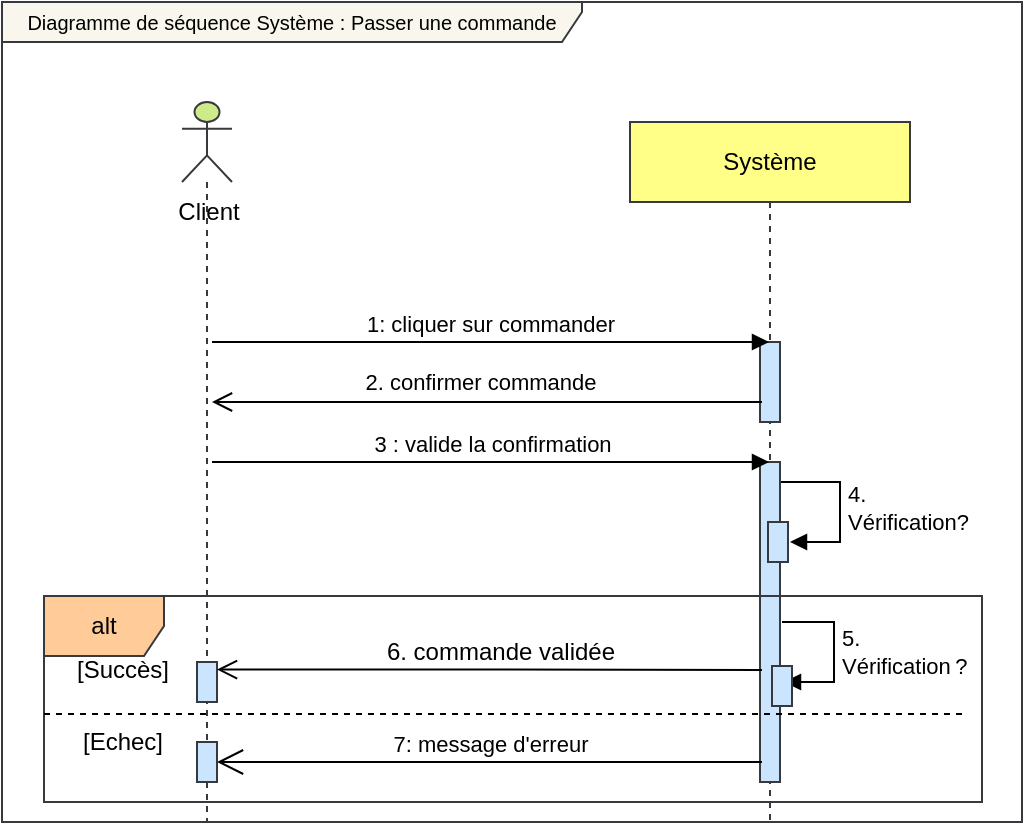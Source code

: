 <mxfile version="24.7.15">
  <diagram name="Page-1" id="L1OuqhEw-fEruu5ibHg5">
    <mxGraphModel dx="813" dy="1543" grid="1" gridSize="10" guides="1" tooltips="1" connect="1" arrows="1" fold="1" page="1" pageScale="1" pageWidth="850" pageHeight="1100" math="0" shadow="0">
      <root>
        <mxCell id="0" />
        <mxCell id="1" parent="0" />
        <mxCell id="IgNi5zP_baFBuqDR0OYr-24" value="" style="shape=umlLifeline;participant=umlActor;perimeter=lifelinePerimeter;whiteSpace=wrap;html=1;container=1;collapsible=0;recursiveResize=0;verticalAlign=top;spacingTop=36;outlineConnect=0;fillColor=#cdeb8b;strokeColor=#36393d;" vertex="1" parent="1">
          <mxGeometry x="120" width="25" height="360" as="geometry" />
        </mxCell>
        <mxCell id="IgNi5zP_baFBuqDR0OYr-40" value="" style="html=1;points=[[0,0,0,0,5],[0,1,0,0,-5],[1,0,0,0,5],[1,1,0,0,-5]];perimeter=orthogonalPerimeter;outlineConnect=0;targetShapes=umlLifeline;portConstraint=eastwest;newEdgeStyle={&quot;curved&quot;:0,&quot;rounded&quot;:0};fillColor=#cce5ff;strokeColor=#36393d;" vertex="1" parent="IgNi5zP_baFBuqDR0OYr-24">
          <mxGeometry x="7.5" y="280" width="10" height="20" as="geometry" />
        </mxCell>
        <mxCell id="IgNi5zP_baFBuqDR0OYr-25" value="" style="html=1;points=[[0,0,0,0,5],[0,1,0,0,-5],[1,0,0,0,5],[1,1,0,0,-5]];perimeter=orthogonalPerimeter;outlineConnect=0;targetShapes=umlLifeline;portConstraint=eastwest;newEdgeStyle={&quot;curved&quot;:0,&quot;rounded&quot;:0};fillColor=#cce5ff;strokeColor=#36393d;" vertex="1" parent="IgNi5zP_baFBuqDR0OYr-24">
          <mxGeometry x="7.5" y="320" width="10" height="20" as="geometry" />
        </mxCell>
        <mxCell id="IgNi5zP_baFBuqDR0OYr-26" value="Système" style="shape=umlLifeline;perimeter=lifelinePerimeter;whiteSpace=wrap;html=1;container=1;collapsible=0;recursiveResize=0;outlineConnect=0;fillColor=#ffff88;strokeColor=#36393d;" vertex="1" parent="1">
          <mxGeometry x="344" y="10" width="140" height="350" as="geometry" />
        </mxCell>
        <mxCell id="IgNi5zP_baFBuqDR0OYr-27" value="" style="html=1;points=[[0,0,0,0,5],[0,1,0,0,-5],[1,0,0,0,5],[1,1,0,0,-5]];perimeter=orthogonalPerimeter;outlineConnect=0;targetShapes=umlLifeline;portConstraint=eastwest;newEdgeStyle={&quot;curved&quot;:0,&quot;rounded&quot;:0};fillColor=#cce5ff;strokeColor=#36393d;" vertex="1" parent="IgNi5zP_baFBuqDR0OYr-26">
          <mxGeometry x="65" y="110" width="10" height="40" as="geometry" />
        </mxCell>
        <mxCell id="IgNi5zP_baFBuqDR0OYr-29" value="" style="html=1;verticalAlign=bottom;endArrow=open;endSize=8;" edge="1" parent="IgNi5zP_baFBuqDR0OYr-26">
          <mxGeometry relative="1" as="geometry">
            <mxPoint x="66" y="140" as="sourcePoint" />
            <mxPoint x="-209" y="140" as="targetPoint" />
            <Array as="points">
              <mxPoint x="-89.5" y="140" />
            </Array>
          </mxGeometry>
        </mxCell>
        <mxCell id="IgNi5zP_baFBuqDR0OYr-30" value="2. confirmer commande" style="edgeLabel;html=1;align=center;verticalAlign=middle;resizable=0;points=[];" vertex="1" connectable="0" parent="IgNi5zP_baFBuqDR0OYr-29">
          <mxGeometry x="0.307" relative="1" as="geometry">
            <mxPoint x="38" y="-10" as="offset" />
          </mxGeometry>
        </mxCell>
        <mxCell id="IgNi5zP_baFBuqDR0OYr-31" value="&lt;div&gt;4.&amp;nbsp;&lt;/div&gt;&lt;div&gt;Vérification?&lt;/div&gt;" style="html=1;align=left;spacingLeft=2;endArrow=block;rounded=0;edgeStyle=orthogonalEdgeStyle;curved=0;rounded=0;" edge="1" parent="IgNi5zP_baFBuqDR0OYr-26">
          <mxGeometry relative="1" as="geometry">
            <mxPoint x="75" y="180" as="sourcePoint" />
            <Array as="points">
              <mxPoint x="105" y="210" />
            </Array>
            <mxPoint x="80" y="210" as="targetPoint" />
          </mxGeometry>
        </mxCell>
        <mxCell id="IgNi5zP_baFBuqDR0OYr-32" value="" style="html=1;points=[[0,0,0,0,5],[0,1,0,0,-5],[1,0,0,0,5],[1,1,0,0,-5]];perimeter=orthogonalPerimeter;outlineConnect=0;targetShapes=umlLifeline;portConstraint=eastwest;newEdgeStyle={&quot;curved&quot;:0,&quot;rounded&quot;:0};fillColor=#cce5ff;strokeColor=#36393d;" vertex="1" parent="IgNi5zP_baFBuqDR0OYr-26">
          <mxGeometry x="65" y="170" width="10" height="160" as="geometry" />
        </mxCell>
        <mxCell id="IgNi5zP_baFBuqDR0OYr-33" value="" style="html=1;points=[[0,0,0,0,5],[0,1,0,0,-5],[1,0,0,0,5],[1,1,0,0,-5]];perimeter=orthogonalPerimeter;outlineConnect=0;targetShapes=umlLifeline;portConstraint=eastwest;newEdgeStyle={&quot;curved&quot;:0,&quot;rounded&quot;:0};fillColor=#cce5ff;strokeColor=#36393d;" vertex="1" parent="IgNi5zP_baFBuqDR0OYr-26">
          <mxGeometry x="69" y="200" width="10" height="20" as="geometry" />
        </mxCell>
        <mxCell id="IgNi5zP_baFBuqDR0OYr-37" value="alt" style="shape=umlFrame;whiteSpace=wrap;html=1;fillColor=#ffcc99;strokeColor=#36393d;" vertex="1" parent="1">
          <mxGeometry x="51" y="247" width="469" height="103" as="geometry" />
        </mxCell>
        <mxCell id="IgNi5zP_baFBuqDR0OYr-38" value="1: cliquer sur commander" style="html=1;verticalAlign=bottom;endArrow=block;" edge="1" parent="1">
          <mxGeometry x="-0.002" width="80" relative="1" as="geometry">
            <mxPoint x="135" y="120" as="sourcePoint" />
            <mxPoint x="413.5" y="120" as="targetPoint" />
            <Array as="points">
              <mxPoint x="250" y="120" />
            </Array>
            <mxPoint as="offset" />
          </mxGeometry>
        </mxCell>
        <mxCell id="IgNi5zP_baFBuqDR0OYr-39" value="3&amp;nbsp;: valide la confirmation" style="html=1;verticalAlign=bottom;endArrow=block;" edge="1" parent="1">
          <mxGeometry width="80" relative="1" as="geometry">
            <mxPoint x="135" y="180" as="sourcePoint" />
            <mxPoint x="413.5" y="180" as="targetPoint" />
            <Array as="points">
              <mxPoint x="250" y="180" />
            </Array>
          </mxGeometry>
        </mxCell>
        <mxCell id="IgNi5zP_baFBuqDR0OYr-41" value="" style="html=1;verticalAlign=bottom;endArrow=open;endSize=8;" edge="1" parent="1">
          <mxGeometry relative="1" as="geometry">
            <mxPoint x="410" y="284" as="sourcePoint" />
            <mxPoint x="137.5" y="283.76" as="targetPoint" />
            <Array as="points">
              <mxPoint x="252" y="283.76" />
            </Array>
          </mxGeometry>
        </mxCell>
        <mxCell id="IgNi5zP_baFBuqDR0OYr-43" value="&lt;div style=&quot;font-size: 10px;&quot;&gt;&lt;font style=&quot;font-size: 10px;&quot;&gt;Diagramme de séquence Système : Passer une commande&lt;br&gt;&lt;/font&gt;&lt;/div&gt;" style="shape=umlFrame;whiteSpace=wrap;html=1;pointerEvents=0;width=290;height=20;fillColor=#f9f7ed;strokeColor=#36393d;" vertex="1" parent="1">
          <mxGeometry x="30" y="-50" width="510" height="410" as="geometry" />
        </mxCell>
        <mxCell id="IgNi5zP_baFBuqDR0OYr-44" value="Client" style="text;html=1;align=center;verticalAlign=middle;resizable=0;points=[];autosize=1;strokeColor=none;fillColor=none;" vertex="1" parent="1">
          <mxGeometry x="102.5" y="40" width="60" height="30" as="geometry" />
        </mxCell>
        <mxCell id="IgNi5zP_baFBuqDR0OYr-28" value="7: message d&#39;erreur" style="html=1;verticalAlign=bottom;endArrow=open;endSize=11;startSize=0;jumpSize=14;" edge="1" parent="1">
          <mxGeometry relative="1" as="geometry">
            <mxPoint x="410" y="330" as="sourcePoint" />
            <mxPoint x="137.5" y="330" as="targetPoint" />
            <Array as="points">
              <mxPoint x="252.5" y="330" />
            </Array>
          </mxGeometry>
        </mxCell>
        <mxCell id="IgNi5zP_baFBuqDR0OYr-42" value="6. commande validée" style="text;html=1;align=center;verticalAlign=middle;resizable=0;points=[];autosize=1;strokeColor=none;fillColor=none;" vertex="1" parent="1">
          <mxGeometry x="209" y="260" width="140" height="30" as="geometry" />
        </mxCell>
        <mxCell id="IgNi5zP_baFBuqDR0OYr-36" value="" style="line;strokeWidth=1;fillColor=none;align=left;verticalAlign=middle;spacingTop=-1;spacingLeft=3;spacingRight=3;rotatable=0;labelPosition=right;points=[];portConstraint=eastwest;strokeColor=inherit;dashed=1;" vertex="1" parent="1">
          <mxGeometry x="51" y="302" width="460" height="8" as="geometry" />
        </mxCell>
        <mxCell id="IgNi5zP_baFBuqDR0OYr-34" value="[Succès]" style="text;html=1;align=center;verticalAlign=middle;resizable=0;points=[];autosize=1;strokeColor=none;" vertex="1" parent="1">
          <mxGeometry x="60" y="274" width="60" height="20" as="geometry" />
        </mxCell>
        <mxCell id="IgNi5zP_baFBuqDR0OYr-35" value="[Echec]" style="text;html=1;align=center;verticalAlign=middle;resizable=0;points=[];autosize=1;strokeColor=none;" vertex="1" parent="1">
          <mxGeometry x="60" y="310" width="60" height="20" as="geometry" />
        </mxCell>
        <mxCell id="IgNi5zP_baFBuqDR0OYr-48" value="&lt;div&gt;5.&amp;nbsp;&lt;/div&gt;&lt;div&gt;Vérification ?&lt;/div&gt;" style="html=1;align=left;spacingLeft=2;endArrow=block;rounded=0;edgeStyle=orthogonalEdgeStyle;curved=0;rounded=0;" edge="1" parent="1">
          <mxGeometry relative="1" as="geometry">
            <mxPoint x="420" y="260" as="sourcePoint" />
            <Array as="points">
              <mxPoint x="446" y="290" />
            </Array>
            <mxPoint x="421" y="290" as="targetPoint" />
          </mxGeometry>
        </mxCell>
        <mxCell id="IgNi5zP_baFBuqDR0OYr-49" value="" style="html=1;points=[[0,0,0,0,5],[0,1,0,0,-5],[1,0,0,0,5],[1,1,0,0,-5]];perimeter=orthogonalPerimeter;outlineConnect=0;targetShapes=umlLifeline;portConstraint=eastwest;newEdgeStyle={&quot;curved&quot;:0,&quot;rounded&quot;:0};fillColor=#cce5ff;strokeColor=#36393d;" vertex="1" parent="1">
          <mxGeometry x="415" y="282" width="10" height="20" as="geometry" />
        </mxCell>
      </root>
    </mxGraphModel>
  </diagram>
</mxfile>
